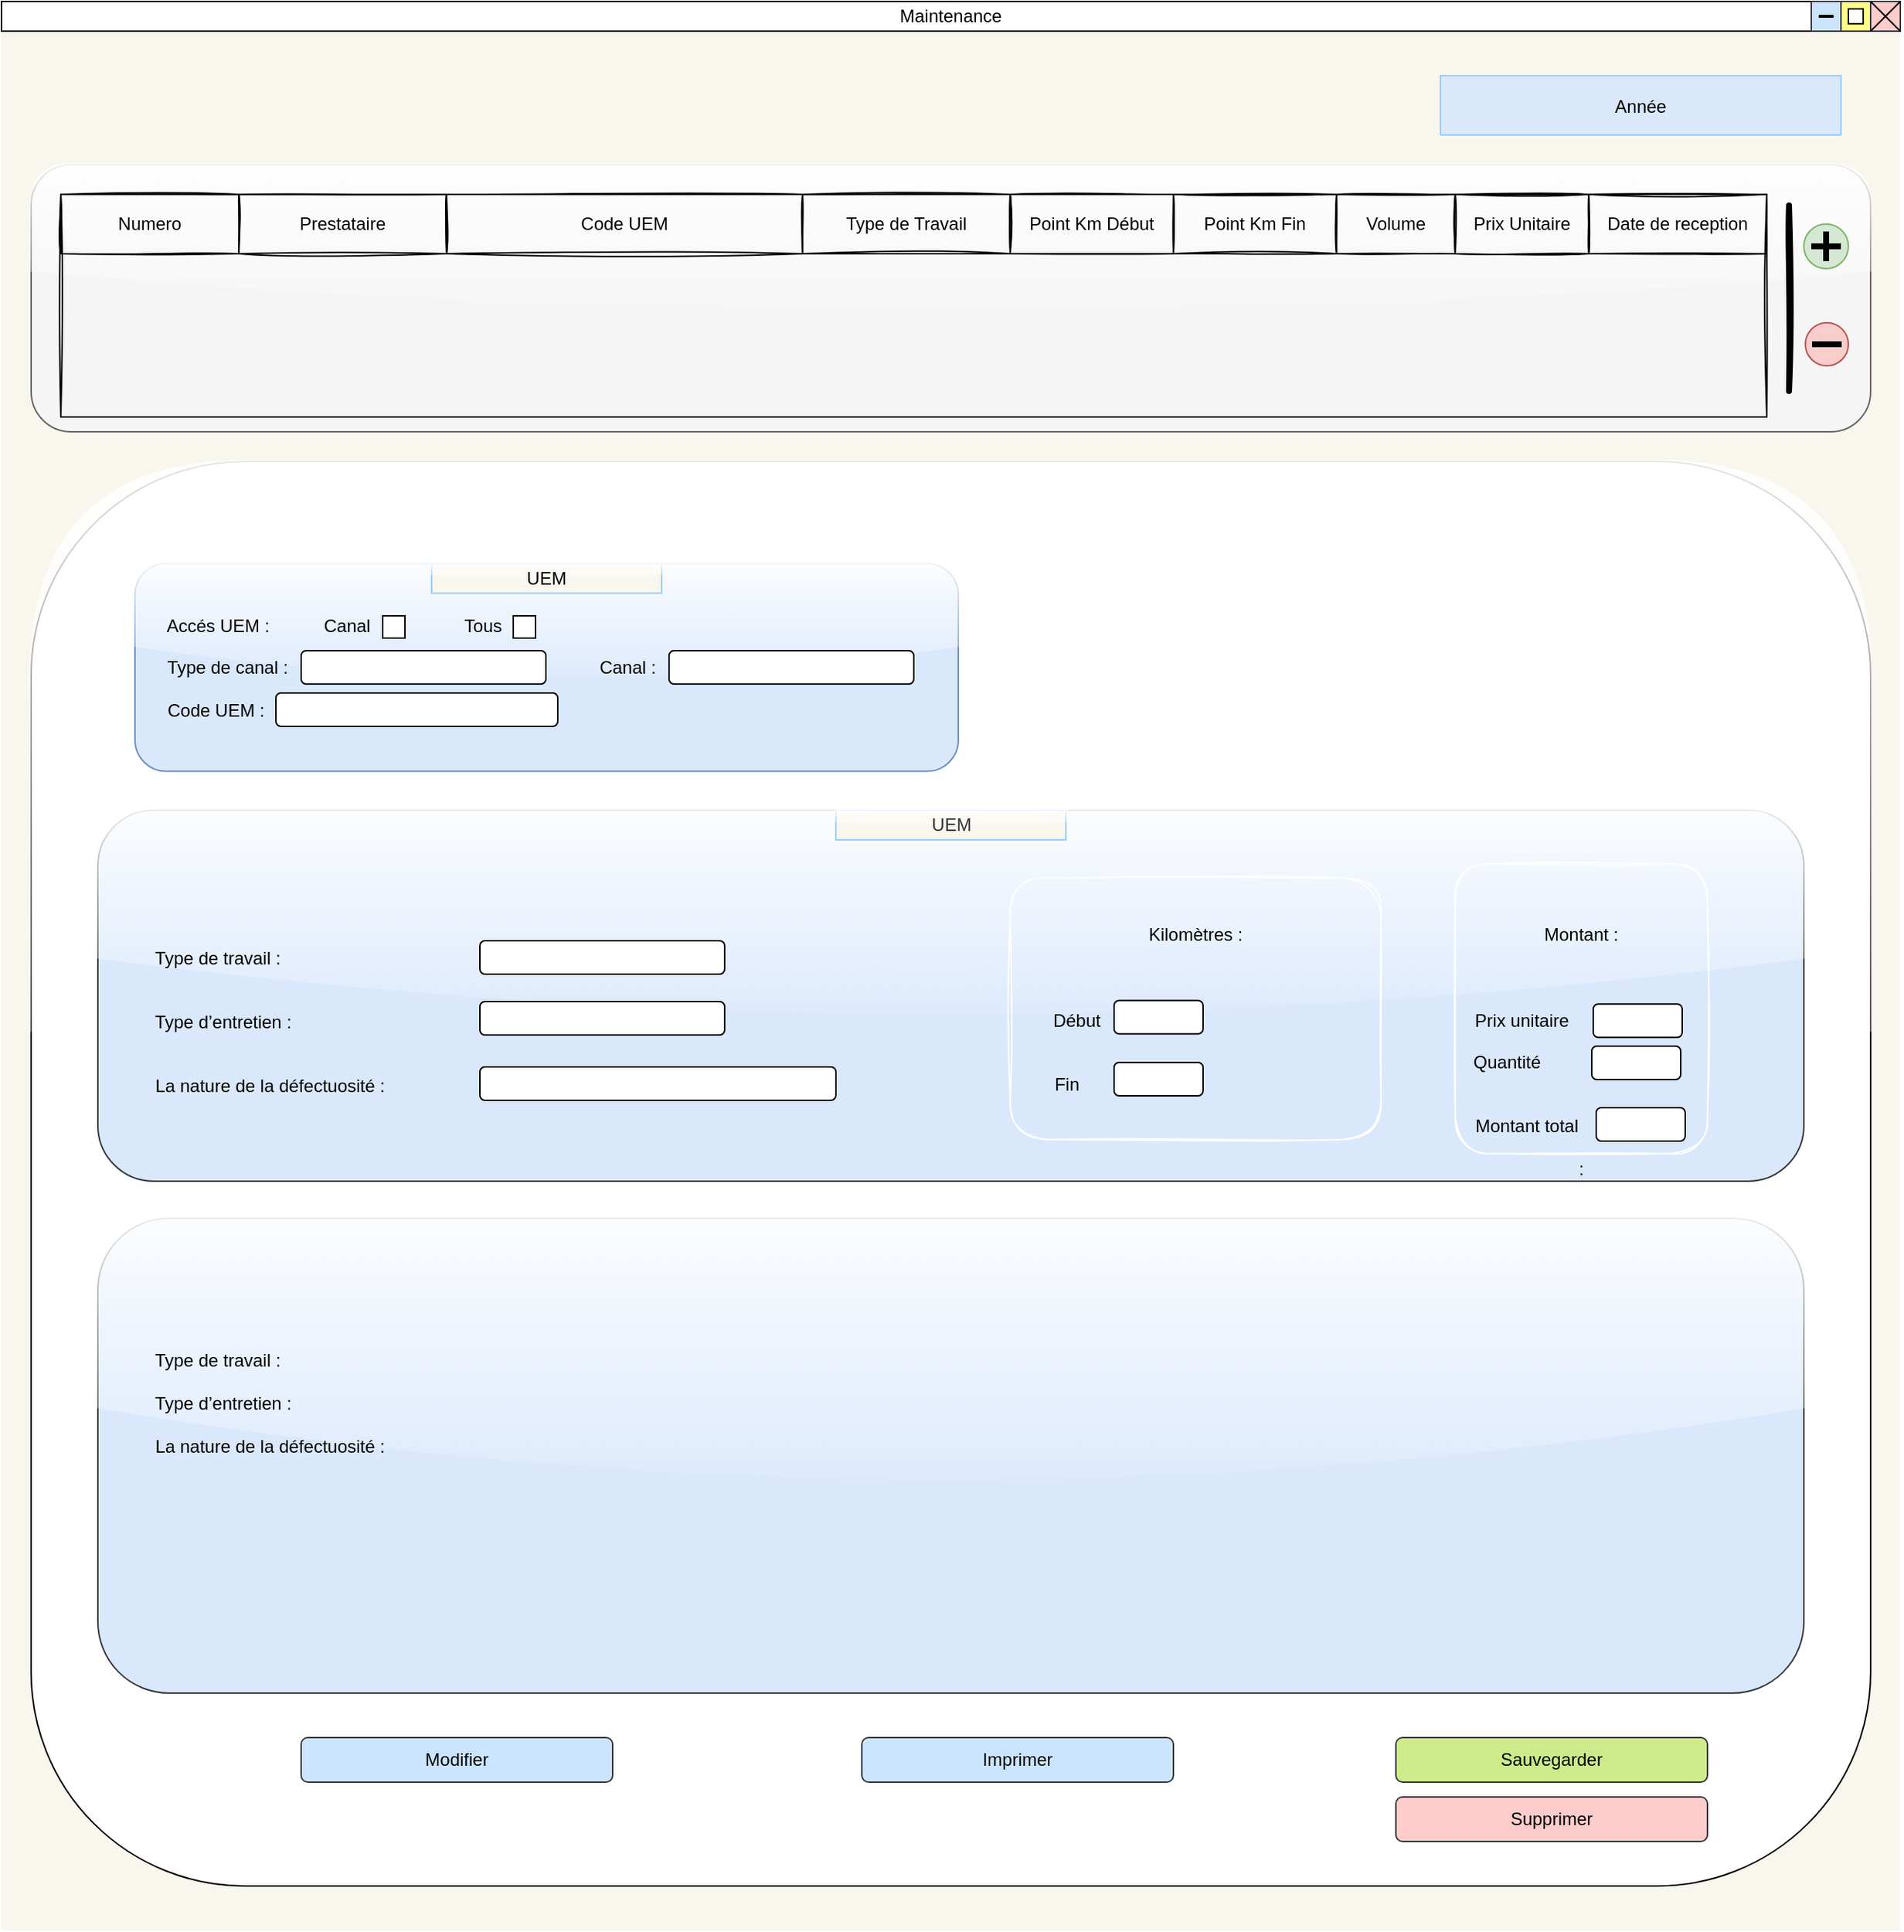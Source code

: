 <mxfile version="15.8.2" type="github">
  <diagram id="-qi01gVP9oJLAhdhJRf0" name="Page-1">
    <mxGraphModel dx="1772" dy="588" grid="1" gridSize="10" guides="1" tooltips="1" connect="1" arrows="1" fold="1" page="1" pageScale="1" pageWidth="827" pageHeight="1169" math="0" shadow="0">
      <root>
        <mxCell id="0" />
        <mxCell id="1" parent="0" />
        <mxCell id="stpynY7ZR0TXDhYjPENx-1" value="" style="whiteSpace=wrap;html=1;aspect=fixed;fillColor=#f9f7ed;strokeColor=none;perimeterSpacing=0;rounded=0;glass=0;" vertex="1" parent="1">
          <mxGeometry x="-10" y="60" width="1280" height="1280" as="geometry" />
        </mxCell>
        <mxCell id="stpynY7ZR0TXDhYjPENx-3" value="Maintenance" style="rounded=0;whiteSpace=wrap;html=1;" vertex="1" parent="1">
          <mxGeometry x="-10" y="40" width="1280" height="20" as="geometry" />
        </mxCell>
        <mxCell id="stpynY7ZR0TXDhYjPENx-7" value="" style="whiteSpace=wrap;html=1;aspect=fixed;fillColor=#ffff88;strokeColor=#36393d;" vertex="1" parent="1">
          <mxGeometry x="1230" y="40" width="20" height="20" as="geometry" />
        </mxCell>
        <mxCell id="stpynY7ZR0TXDhYjPENx-8" value="" style="whiteSpace=wrap;html=1;aspect=fixed;fillColor=#cce5ff;strokeColor=#36393d;" vertex="1" parent="1">
          <mxGeometry x="1210" y="40" width="20" height="20" as="geometry" />
        </mxCell>
        <mxCell id="stpynY7ZR0TXDhYjPENx-10" value="Année" style="swimlane;fontStyle=0;childLayout=stackLayout;horizontal=1;startSize=50;horizontalStack=0;resizeParent=1;resizeParentMax=0;resizeLast=0;collapsible=1;marginBottom=0;fillColor=#DAE8FC;strokeColor=#99CCFF;" vertex="1" collapsed="1" parent="1">
          <mxGeometry x="960" y="90" width="270" height="40" as="geometry">
            <mxRectangle x="560" y="80" width="140" height="120" as="alternateBounds" />
          </mxGeometry>
        </mxCell>
        <mxCell id="stpynY7ZR0TXDhYjPENx-11" value="2021" style="text;strokeColor=none;fillColor=none;align=left;verticalAlign=middle;spacingLeft=4;spacingRight=4;overflow=hidden;points=[[0,0.5],[1,0.5]];portConstraint=eastwest;rotatable=0;" vertex="1" parent="stpynY7ZR0TXDhYjPENx-10">
          <mxGeometry y="40" width="270" height="30" as="geometry" />
        </mxCell>
        <mxCell id="stpynY7ZR0TXDhYjPENx-12" value="2020" style="text;strokeColor=none;fillColor=none;align=left;verticalAlign=middle;spacingLeft=4;spacingRight=4;overflow=hidden;points=[[0,0.5],[1,0.5]];portConstraint=eastwest;rotatable=0;" vertex="1" parent="stpynY7ZR0TXDhYjPENx-10">
          <mxGeometry y="70" width="270" height="30" as="geometry" />
        </mxCell>
        <mxCell id="stpynY7ZR0TXDhYjPENx-13" value="2019" style="text;strokeColor=none;fillColor=none;align=left;verticalAlign=middle;spacingLeft=4;spacingRight=4;overflow=hidden;points=[[0,0.5],[1,0.5]];portConstraint=eastwest;rotatable=0;" vertex="1" parent="stpynY7ZR0TXDhYjPENx-10">
          <mxGeometry y="100" width="270" height="30" as="geometry" />
        </mxCell>
        <mxCell id="stpynY7ZR0TXDhYjPENx-29" value="" style="rounded=1;whiteSpace=wrap;html=1;glass=1;" vertex="1" parent="1">
          <mxGeometry x="10" y="350" width="1240" height="960" as="geometry" />
        </mxCell>
        <mxCell id="stpynY7ZR0TXDhYjPENx-27" value="&amp;nbsp; &amp;nbsp; &amp;nbsp; Accés UEM :&amp;nbsp; &amp;nbsp; &amp;nbsp; &amp;nbsp; &amp;nbsp; &amp;nbsp;Canal&amp;nbsp; &amp;nbsp; &amp;nbsp; &amp;nbsp; &amp;nbsp; &amp;nbsp; &amp;nbsp; &amp;nbsp; &amp;nbsp; &amp;nbsp;Tous&lt;br&gt;&lt;br&gt;&amp;nbsp; &amp;nbsp; &amp;nbsp; Type de canal :&amp;nbsp; &amp;nbsp; &amp;nbsp; &amp;nbsp; &amp;nbsp; &amp;nbsp; &amp;nbsp; &amp;nbsp; &amp;nbsp; &amp;nbsp; &amp;nbsp; &amp;nbsp; &amp;nbsp; &amp;nbsp; &amp;nbsp; &amp;nbsp; &amp;nbsp; &amp;nbsp; &amp;nbsp; &amp;nbsp; &amp;nbsp; &amp;nbsp; &amp;nbsp; &amp;nbsp; &amp;nbsp; &amp;nbsp; &amp;nbsp; &amp;nbsp; &amp;nbsp; &amp;nbsp; &amp;nbsp; &amp;nbsp;Canal :&lt;br&gt;&lt;br&gt;&amp;nbsp; &amp;nbsp; &amp;nbsp; Code UEM :" style="rounded=1;whiteSpace=wrap;html=1;fillColor=#dae8fc;strokeColor=#6c8ebf;align=left;glass=1;" vertex="1" parent="1">
          <mxGeometry x="80" y="418.75" width="555" height="140" as="geometry" />
        </mxCell>
        <mxCell id="stpynY7ZR0TXDhYjPENx-28" value="&lt;div&gt;&lt;br&gt;&lt;/div&gt;" style="rounded=1;whiteSpace=wrap;html=1;fillColor=#DAE8FC;strokeColor=#36393d;glass=1;align=left;" vertex="1" parent="1">
          <mxGeometry x="55" y="585" width="1150" height="250" as="geometry" />
        </mxCell>
        <mxCell id="stpynY7ZR0TXDhYjPENx-34" value="" style="rounded=0;whiteSpace=wrap;html=1;align=left;" vertex="1" parent="1">
          <mxGeometry x="1235" y="45" width="10" height="10" as="geometry" />
        </mxCell>
        <mxCell id="stpynY7ZR0TXDhYjPENx-35" value="" style="line;strokeWidth=2;html=1;align=left;" vertex="1" parent="1">
          <mxGeometry x="1215" y="45" width="10" height="10" as="geometry" />
        </mxCell>
        <mxCell id="stpynY7ZR0TXDhYjPENx-40" value="" style="whiteSpace=wrap;html=1;aspect=fixed;fillColor=#ffcccc;strokeColor=#36393d;" vertex="1" parent="1">
          <mxGeometry x="1250" y="40" width="20" height="20" as="geometry" />
        </mxCell>
        <mxCell id="stpynY7ZR0TXDhYjPENx-41" value="" style="endArrow=none;html=1;rounded=0;entryX=1;entryY=0;entryDx=0;entryDy=0;exitX=0;exitY=1;exitDx=0;exitDy=0;" edge="1" target="stpynY7ZR0TXDhYjPENx-40" parent="1" source="stpynY7ZR0TXDhYjPENx-40">
          <mxGeometry width="50" height="50" relative="1" as="geometry">
            <mxPoint x="830" y="60" as="sourcePoint" />
            <mxPoint x="570" y="350" as="targetPoint" />
            <Array as="points" />
          </mxGeometry>
        </mxCell>
        <mxCell id="stpynY7ZR0TXDhYjPENx-44" value="" style="endArrow=none;html=1;rounded=0;exitX=0;exitY=0;exitDx=0;exitDy=0;entryX=1;entryY=1;entryDx=0;entryDy=0;" edge="1" parent="1" source="stpynY7ZR0TXDhYjPENx-40" target="stpynY7ZR0TXDhYjPENx-40">
          <mxGeometry width="50" height="50" relative="1" as="geometry">
            <mxPoint x="830" y="40" as="sourcePoint" />
            <mxPoint x="910" y="50" as="targetPoint" />
            <Array as="points" />
          </mxGeometry>
        </mxCell>
        <mxCell id="stpynY7ZR0TXDhYjPENx-45" value="Imprimer" style="rounded=1;whiteSpace=wrap;html=1;align=center;fillColor=#cce5ff;strokeColor=#36393d;" vertex="1" parent="1">
          <mxGeometry x="570" y="1210" width="210" height="30" as="geometry" />
        </mxCell>
        <mxCell id="stpynY7ZR0TXDhYjPENx-46" value="Supprimer" style="rounded=1;whiteSpace=wrap;html=1;align=center;fillColor=#ffcccc;strokeColor=#36393d;" vertex="1" parent="1">
          <mxGeometry x="930" y="1250" width="210" height="30" as="geometry" />
        </mxCell>
        <mxCell id="stpynY7ZR0TXDhYjPENx-47" value="Sauvegarder" style="rounded=1;whiteSpace=wrap;html=1;align=center;fillColor=#cdeb8b;strokeColor=#36393d;" vertex="1" parent="1">
          <mxGeometry x="930" y="1210" width="210" height="30" as="geometry" />
        </mxCell>
        <mxCell id="stpynY7ZR0TXDhYjPENx-48" value="Modifier" style="rounded=1;whiteSpace=wrap;html=1;align=center;fillColor=#cce5ff;strokeColor=#36393d;" vertex="1" parent="1">
          <mxGeometry x="192" y="1210" width="210" height="30" as="geometry" />
        </mxCell>
        <mxCell id="stpynY7ZR0TXDhYjPENx-51" value="" style="whiteSpace=wrap;html=1;aspect=fixed;gradientColor=none;align=left;" vertex="1" parent="1">
          <mxGeometry x="335" y="454" width="15" height="15" as="geometry" />
        </mxCell>
        <mxCell id="stpynY7ZR0TXDhYjPENx-52" value="" style="whiteSpace=wrap;html=1;aspect=fixed;gradientColor=none;align=left;" vertex="1" parent="1">
          <mxGeometry x="247" y="454" width="15" height="15" as="geometry" />
        </mxCell>
        <mxCell id="stpynY7ZR0TXDhYjPENx-53" value="" style="rounded=1;whiteSpace=wrap;html=1;gradientColor=none;align=left;" vertex="1" parent="1">
          <mxGeometry x="192" y="477.5" width="165" height="22.5" as="geometry" />
        </mxCell>
        <mxCell id="stpynY7ZR0TXDhYjPENx-54" value="&lt;br&gt;" style="rounded=1;whiteSpace=wrap;html=1;gradientColor=none;align=left;" vertex="1" parent="1">
          <mxGeometry x="175" y="506" width="190" height="22.5" as="geometry" />
        </mxCell>
        <mxCell id="stpynY7ZR0TXDhYjPENx-55" value="UEM" style="rounded=0;whiteSpace=wrap;html=1;align=center;strokeColor=#99CCFF;glass=1;fillColor=#f9f7ed;" vertex="1" parent="1">
          <mxGeometry x="280" y="418.75" width="155" height="20" as="geometry" />
        </mxCell>
        <mxCell id="stpynY7ZR0TXDhYjPENx-58" value="" style="rounded=1;whiteSpace=wrap;html=1;gradientColor=none;align=left;" vertex="1" parent="1">
          <mxGeometry x="440" y="477.5" width="165" height="22.5" as="geometry" />
        </mxCell>
        <mxCell id="stpynY7ZR0TXDhYjPENx-59" style="edgeStyle=orthogonalEdgeStyle;rounded=0;orthogonalLoop=1;jettySize=auto;html=1;exitX=0.5;exitY=1;exitDx=0;exitDy=0;" edge="1" parent="1" source="stpynY7ZR0TXDhYjPENx-53" target="stpynY7ZR0TXDhYjPENx-53">
          <mxGeometry relative="1" as="geometry" />
        </mxCell>
        <mxCell id="stpynY7ZR0TXDhYjPENx-61" value="" style="rounded=1;whiteSpace=wrap;html=1;glass=1;align=center;fillColor=#f5f5f5;fontColor=#333333;strokeColor=#666666;" vertex="1" parent="1">
          <mxGeometry x="10" y="150" width="1240" height="180" as="geometry" />
        </mxCell>
        <mxCell id="stpynY7ZR0TXDhYjPENx-62" value="" style="ellipse;whiteSpace=wrap;html=1;aspect=fixed;rounded=1;glass=1;strokeColor=#82b366;fillColor=#d5e8d4;align=center;" vertex="1" parent="1">
          <mxGeometry x="1205" y="190" width="30" height="30" as="geometry" />
        </mxCell>
        <mxCell id="stpynY7ZR0TXDhYjPENx-64" value="" style="ellipse;whiteSpace=wrap;html=1;aspect=fixed;rounded=1;glass=1;strokeColor=#b85450;fillColor=#f8cecc;align=center;" vertex="1" parent="1">
          <mxGeometry x="1206" y="256.5" width="29" height="29" as="geometry" />
        </mxCell>
        <mxCell id="stpynY7ZR0TXDhYjPENx-65" value="" style="line;strokeWidth=4;direction=south;html=1;perimeter=backbonePerimeter;points=[];outlineConnect=0;rounded=1;glass=1;fillColor=none;gradientColor=none;align=center;shadow=0;sketch=1;" vertex="1" parent="1">
          <mxGeometry x="1190" y="177.5" width="10" height="125" as="geometry" />
        </mxCell>
        <mxCell id="stpynY7ZR0TXDhYjPENx-66" value="" style="line;strokeWidth=4;html=1;perimeter=backbonePerimeter;points=[];outlineConnect=0;rounded=1;glass=1;fillColor=none;gradientColor=none;align=center;" vertex="1" parent="1">
          <mxGeometry x="1210.5" y="266" width="20" height="10" as="geometry" />
        </mxCell>
        <mxCell id="stpynY7ZR0TXDhYjPENx-67" value="" style="line;strokeWidth=4;html=1;perimeter=backbonePerimeter;points=[];outlineConnect=0;rounded=1;glass=1;fillColor=none;gradientColor=none;align=center;" vertex="1" parent="1">
          <mxGeometry x="1210" y="200" width="20" height="10" as="geometry" />
        </mxCell>
        <mxCell id="stpynY7ZR0TXDhYjPENx-68" value="" style="line;strokeWidth=4;html=1;perimeter=backbonePerimeter;points=[];outlineConnect=0;rounded=1;glass=1;fillColor=none;gradientColor=none;align=center;rotation=90;" vertex="1" parent="1">
          <mxGeometry x="1210" y="200" width="20" height="10" as="geometry" />
        </mxCell>
        <mxCell id="stpynY7ZR0TXDhYjPENx-120" value="" style="rounded=0;whiteSpace=wrap;html=1;shadow=0;glass=1;sketch=1;strokeColor=default;fillColor=none;gradientColor=none;align=center;" vertex="1" parent="1">
          <mxGeometry x="30" y="170" width="1150" height="150" as="geometry" />
        </mxCell>
        <mxCell id="stpynY7ZR0TXDhYjPENx-121" value="Numero" style="rounded=0;whiteSpace=wrap;html=1;shadow=0;glass=1;sketch=1;strokeColor=default;fillColor=none;gradientColor=none;align=center;" vertex="1" parent="1">
          <mxGeometry x="30" y="170" width="120" height="40" as="geometry" />
        </mxCell>
        <mxCell id="stpynY7ZR0TXDhYjPENx-123" value="Prestataire" style="rounded=0;whiteSpace=wrap;html=1;shadow=0;glass=1;sketch=1;strokeColor=default;fillColor=none;gradientColor=none;align=center;" vertex="1" parent="1">
          <mxGeometry x="150" y="170" width="140" height="40" as="geometry" />
        </mxCell>
        <mxCell id="stpynY7ZR0TXDhYjPENx-124" value="Code UEM" style="rounded=0;whiteSpace=wrap;html=1;shadow=0;glass=1;sketch=1;strokeColor=default;fillColor=none;gradientColor=none;align=center;" vertex="1" parent="1">
          <mxGeometry x="290" y="170" width="240" height="40" as="geometry" />
        </mxCell>
        <mxCell id="stpynY7ZR0TXDhYjPENx-125" value="Type de Travail" style="rounded=0;whiteSpace=wrap;html=1;shadow=0;glass=1;sketch=1;strokeColor=default;fillColor=none;gradientColor=none;align=center;" vertex="1" parent="1">
          <mxGeometry x="530" y="170" width="140" height="40" as="geometry" />
        </mxCell>
        <mxCell id="stpynY7ZR0TXDhYjPENx-126" value="Volume" style="rounded=0;whiteSpace=wrap;html=1;shadow=0;glass=1;sketch=1;strokeColor=default;fillColor=none;gradientColor=none;align=center;" vertex="1" parent="1">
          <mxGeometry x="890" y="170" width="80" height="40" as="geometry" />
        </mxCell>
        <mxCell id="stpynY7ZR0TXDhYjPENx-127" value="Point Km Début" style="rounded=0;whiteSpace=wrap;html=1;shadow=0;glass=1;sketch=1;strokeColor=default;fillColor=none;gradientColor=none;align=center;" vertex="1" parent="1">
          <mxGeometry x="670" y="170" width="110" height="40" as="geometry" />
        </mxCell>
        <mxCell id="stpynY7ZR0TXDhYjPENx-128" value="Point Km Fin" style="rounded=0;whiteSpace=wrap;html=1;shadow=0;glass=1;sketch=1;strokeColor=default;fillColor=none;gradientColor=none;align=center;" vertex="1" parent="1">
          <mxGeometry x="780" y="170" width="110" height="40" as="geometry" />
        </mxCell>
        <mxCell id="stpynY7ZR0TXDhYjPENx-129" value="Prix Unitaire" style="rounded=0;whiteSpace=wrap;html=1;shadow=0;glass=1;sketch=1;strokeColor=default;fillColor=none;gradientColor=none;align=center;" vertex="1" parent="1">
          <mxGeometry x="970" y="170" width="90" height="40" as="geometry" />
        </mxCell>
        <mxCell id="stpynY7ZR0TXDhYjPENx-130" value="Date de reception" style="rounded=0;whiteSpace=wrap;html=1;shadow=0;glass=1;sketch=1;strokeColor=default;fillColor=none;gradientColor=none;align=center;" vertex="1" parent="1">
          <mxGeometry x="1060" y="170" width="120" height="40" as="geometry" />
        </mxCell>
        <mxCell id="stpynY7ZR0TXDhYjPENx-131" value="UEM" style="rounded=0;whiteSpace=wrap;html=1;align=center;strokeColor=#99CCFF;fillColor=#F9F7ED;fontColor=#333333;glass=1;" vertex="1" parent="1">
          <mxGeometry x="552.5" y="585" width="155" height="20" as="geometry" />
        </mxCell>
        <mxCell id="stpynY7ZR0TXDhYjPENx-132" value="" style="rounded=1;whiteSpace=wrap;html=1;fillColor=#DAE8FC;strokeColor=#36393d;glass=1;align=left;" vertex="1" parent="1">
          <mxGeometry x="55" y="860" width="1150" height="320" as="geometry" />
        </mxCell>
        <mxCell id="stpynY7ZR0TXDhYjPENx-140" value="&lt;span&gt;	&lt;/span&gt;&lt;span&gt;	&lt;/span&gt;&lt;span&gt;	&lt;/span&gt;&lt;br&gt;&lt;br&gt;&lt;br&gt;&lt;br&gt;&lt;br&gt;&lt;br&gt;&lt;br&gt;&lt;span style=&quot;white-space: pre&quot;&gt;	&lt;/span&gt;&lt;span style=&quot;white-space: pre&quot;&gt;	&lt;/span&gt;Type de travail :&lt;br&gt;&lt;span&gt;	&lt;/span&gt;&lt;br&gt;&lt;span&gt;	&lt;/span&gt;&lt;br&gt;&lt;span&gt;	&lt;/span&gt;&lt;span style=&quot;white-space: pre&quot;&gt;	&lt;/span&gt;&lt;span style=&quot;white-space: pre&quot;&gt;	&lt;/span&gt;Type d’entretien :&lt;br&gt;&lt;br&gt;&lt;br&gt;&lt;span style=&quot;white-space: pre&quot;&gt;	&lt;/span&gt;&lt;span style=&quot;white-space: pre&quot;&gt;	&lt;/span&gt;La nature de la défectuosité :&lt;br&gt;&lt;span&gt;	&lt;/span&gt;&lt;br&gt;&lt;br&gt;&lt;br&gt;&lt;br&gt;&lt;br&gt;" style="rounded=1;whiteSpace=wrap;html=1;shadow=0;glass=1;sketch=1;strokeColor=none;fillColor=none;gradientColor=none;align=left;" vertex="1" parent="1">
          <mxGeometry x="85" y="610" width="1090" height="205" as="geometry" />
        </mxCell>
        <mxCell id="stpynY7ZR0TXDhYjPENx-142" value="" style="rounded=1;whiteSpace=wrap;html=1;gradientColor=none;align=left;" vertex="1" parent="1">
          <mxGeometry x="312.5" y="714" width="165" height="22.5" as="geometry" />
        </mxCell>
        <mxCell id="stpynY7ZR0TXDhYjPENx-143" value="" style="rounded=1;whiteSpace=wrap;html=1;gradientColor=none;align=left;" vertex="1" parent="1">
          <mxGeometry x="312.5" y="758" width="240" height="22.5" as="geometry" />
        </mxCell>
        <mxCell id="stpynY7ZR0TXDhYjPENx-144" value="" style="rounded=1;whiteSpace=wrap;html=1;gradientColor=none;align=left;" vertex="1" parent="1">
          <mxGeometry x="312.5" y="673" width="165" height="22.5" as="geometry" />
        </mxCell>
        <mxCell id="stpynY7ZR0TXDhYjPENx-145" value="&lt;br&gt;Kilomètres :&lt;br&gt;&lt;br&gt;&lt;br&gt;&lt;br&gt;Début&amp;nbsp; &amp;nbsp; &amp;nbsp; &amp;nbsp; &amp;nbsp; &amp;nbsp; &amp;nbsp; &amp;nbsp; &amp;nbsp; &amp;nbsp; &amp;nbsp; &amp;nbsp; &amp;nbsp; &amp;nbsp; &amp;nbsp; &amp;nbsp; &amp;nbsp; &amp;nbsp; &amp;nbsp; &amp;nbsp; &amp;nbsp; &amp;nbsp; &amp;nbsp; &amp;nbsp;&amp;nbsp;&lt;br&gt;&lt;br&gt;&lt;br&gt;Fin&amp;nbsp; &amp;nbsp; &amp;nbsp; &amp;nbsp; &amp;nbsp; &amp;nbsp; &amp;nbsp; &amp;nbsp; &amp;nbsp; &amp;nbsp; &amp;nbsp; &amp;nbsp; &amp;nbsp; &amp;nbsp; &amp;nbsp; &amp;nbsp; &amp;nbsp; &amp;nbsp; &amp;nbsp; &amp;nbsp; &amp;nbsp; &amp;nbsp; &amp;nbsp; &amp;nbsp; &amp;nbsp; &amp;nbsp;&amp;nbsp;&lt;br&gt;&lt;br&gt;" style="rounded=1;whiteSpace=wrap;html=1;shadow=0;glass=1;sketch=1;strokeColor=#FFFFFF;fillColor=none;gradientColor=none;align=center;" vertex="1" parent="1">
          <mxGeometry x="670" y="630.75" width="250" height="176.25" as="geometry" />
        </mxCell>
        <mxCell id="stpynY7ZR0TXDhYjPENx-146" value="&lt;br&gt;&lt;br&gt;&lt;br&gt;&lt;br&gt;Montant :&lt;br&gt;&lt;br&gt;&lt;br&gt;&lt;br&gt;&amp;nbsp; &amp;nbsp;Prix unitaire&amp;nbsp; &amp;nbsp; &amp;nbsp; &amp;nbsp; &amp;nbsp; &amp;nbsp; &amp;nbsp; &amp;nbsp; &amp;nbsp; &amp;nbsp; &amp;nbsp; &amp;nbsp; &amp;nbsp; &amp;nbsp; &amp;nbsp; &amp;nbsp; &amp;nbsp; &amp;nbsp; &amp;nbsp; &amp;nbsp; &amp;nbsp; &amp;nbsp; &amp;nbsp; &amp;nbsp; &amp;nbsp; &amp;nbsp; &amp;nbsp; &amp;nbsp; &amp;nbsp; &amp;nbsp; &amp;nbsp; &amp;nbsp;&lt;br&gt;&amp;nbsp; &amp;nbsp;Quantité&amp;nbsp; &amp;nbsp; &amp;nbsp; &amp;nbsp; &amp;nbsp; &amp;nbsp; &amp;nbsp; &amp;nbsp; &amp;nbsp; &amp;nbsp; &amp;nbsp; &amp;nbsp; &amp;nbsp; &amp;nbsp; &amp;nbsp; &amp;nbsp; &amp;nbsp;&lt;br&gt;&lt;br&gt;&amp;nbsp; &amp;nbsp;&lt;br&gt;&amp;nbsp; &amp;nbsp;Montant total&amp;nbsp; &amp;nbsp; &amp;nbsp; &amp;nbsp; &amp;nbsp; &amp;nbsp; &amp;nbsp; &amp;nbsp; &amp;nbsp; &amp;nbsp; &amp;nbsp; &amp;nbsp; &amp;nbsp; &amp;nbsp; &amp;nbsp; &amp;nbsp; &amp;nbsp; &amp;nbsp; &amp;nbsp; &amp;nbsp; &amp;nbsp; &amp;nbsp; &amp;nbsp; &amp;nbsp; &amp;nbsp; &amp;nbsp;&amp;nbsp;&lt;br&gt;:&lt;br&gt;" style="rounded=1;whiteSpace=wrap;html=1;shadow=0;glass=1;sketch=1;strokeColor=#FFFFFF;fillColor=none;gradientColor=none;align=center;" vertex="1" parent="1">
          <mxGeometry x="970" y="621.38" width="170" height="195" as="geometry" />
        </mxCell>
        <mxCell id="stpynY7ZR0TXDhYjPENx-147" value="" style="rounded=1;whiteSpace=wrap;html=1;gradientColor=none;align=left;" vertex="1" parent="1">
          <mxGeometry x="740" y="713.25" width="60" height="22.5" as="geometry" />
        </mxCell>
        <mxCell id="stpynY7ZR0TXDhYjPENx-150" value="" style="rounded=1;whiteSpace=wrap;html=1;gradientColor=none;align=left;" vertex="1" parent="1">
          <mxGeometry x="740" y="755" width="60" height="22.5" as="geometry" />
        </mxCell>
        <mxCell id="stpynY7ZR0TXDhYjPENx-151" value="" style="rounded=1;whiteSpace=wrap;html=1;gradientColor=none;align=left;" vertex="1" parent="1">
          <mxGeometry x="1063" y="715.62" width="60" height="22.5" as="geometry" />
        </mxCell>
        <mxCell id="stpynY7ZR0TXDhYjPENx-152" value="" style="rounded=1;whiteSpace=wrap;html=1;gradientColor=none;align=left;" vertex="1" parent="1">
          <mxGeometry x="1062" y="744" width="60" height="22.5" as="geometry" />
        </mxCell>
        <mxCell id="stpynY7ZR0TXDhYjPENx-153" value="" style="rounded=1;whiteSpace=wrap;html=1;gradientColor=none;align=left;" vertex="1" parent="1">
          <mxGeometry x="1065" y="785.5" width="60" height="22.5" as="geometry" />
        </mxCell>
        <mxCell id="stpynY7ZR0TXDhYjPENx-154" value="&lt;span&gt;&lt;span style=&quot;white-space: pre&quot;&gt;	&lt;/span&gt;&lt;span style=&quot;white-space: pre&quot;&gt;	&lt;/span&gt;&lt;br&gt;&lt;span style=&quot;white-space: pre&quot;&gt;	&lt;/span&gt;&lt;span style=&quot;white-space: pre&quot;&gt;	&lt;/span&gt;Type de travail :&lt;/span&gt;&lt;br&gt;&lt;span&gt;	&lt;/span&gt;&lt;br&gt;&lt;span style=&quot;white-space: pre&quot;&gt;	&lt;/span&gt;&lt;span style=&quot;white-space: pre&quot;&gt;	&lt;/span&gt;Type d’entretien :&lt;br&gt;&lt;br&gt;&lt;span style=&quot;white-space: pre&quot;&gt;	&lt;/span&gt;&lt;span style=&quot;white-space: pre&quot;&gt;	&lt;/span&gt;La nature de la défectuosité :&lt;br&gt;&lt;br&gt;&lt;br&gt;&lt;br&gt;&lt;br&gt;&lt;br&gt;&lt;br&gt;&lt;br&gt;&lt;span style=&quot;white-space: pre&quot;&gt;	&lt;/span&gt;&lt;span style=&quot;white-space: pre&quot;&gt;	&lt;/span&gt;&lt;br&gt;&lt;span&gt;	&lt;/span&gt;" style="rounded=1;whiteSpace=wrap;html=1;shadow=0;glass=1;sketch=1;strokeColor=none;fillColor=none;gradientColor=none;align=left;" vertex="1" parent="1">
          <mxGeometry x="85" y="910" width="1090" height="250" as="geometry" />
        </mxCell>
      </root>
    </mxGraphModel>
  </diagram>
</mxfile>
